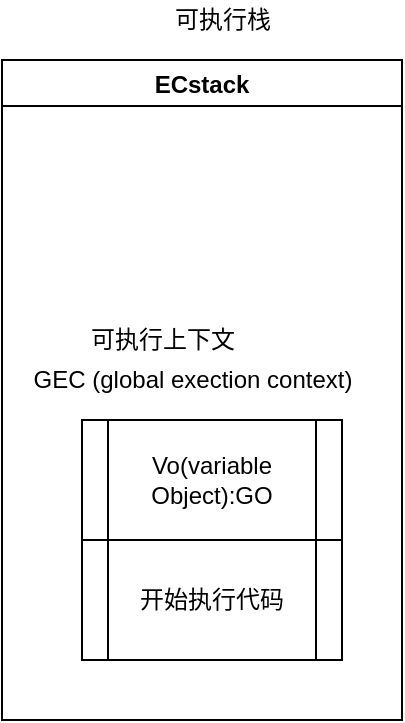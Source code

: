 <mxfile>
    <diagram id="eiFy_w4ZVVoI0RKRJY7V" name="第 1 页">
        <mxGraphModel dx="1018" dy="456" grid="1" gridSize="10" guides="1" tooltips="1" connect="1" arrows="1" fold="1" page="1" pageScale="1" pageWidth="827" pageHeight="1169" math="0" shadow="0">
            <root>
                <mxCell id="0"/>
                <mxCell id="1" parent="0"/>
                <mxCell id="2" value="ECstack" style="swimlane;" vertex="1" parent="1">
                    <mxGeometry x="80" y="40" width="200" height="330" as="geometry"/>
                </mxCell>
                <mxCell id="3" value="Vo(variable Object):GO" style="shape=process;whiteSpace=wrap;html=1;backgroundOutline=1;" vertex="1" parent="2">
                    <mxGeometry x="40" y="180" width="130" height="60" as="geometry"/>
                </mxCell>
                <mxCell id="4" value="开始执行代码&lt;br&gt;" style="shape=process;whiteSpace=wrap;html=1;backgroundOutline=1;" vertex="1" parent="2">
                    <mxGeometry x="40" y="240" width="130" height="60" as="geometry"/>
                </mxCell>
                <mxCell id="9" value="GEC (global exection context)" style="text;html=1;align=center;verticalAlign=middle;resizable=0;points=[];autosize=1;strokeColor=none;fillColor=none;" vertex="1" parent="2">
                    <mxGeometry x="10" y="150" width="170" height="20" as="geometry"/>
                </mxCell>
                <mxCell id="8" value="可执行栈" style="text;html=1;align=center;verticalAlign=middle;resizable=0;points=[];autosize=1;strokeColor=none;fillColor=none;" vertex="1" parent="1">
                    <mxGeometry x="160" y="10" width="60" height="20" as="geometry"/>
                </mxCell>
                <mxCell id="10" value="可执行上下文" style="text;html=1;align=center;verticalAlign=middle;resizable=0;points=[];autosize=1;strokeColor=none;fillColor=none;" vertex="1" parent="1">
                    <mxGeometry x="115" y="170" width="90" height="20" as="geometry"/>
                </mxCell>
            </root>
        </mxGraphModel>
    </diagram>
</mxfile>
